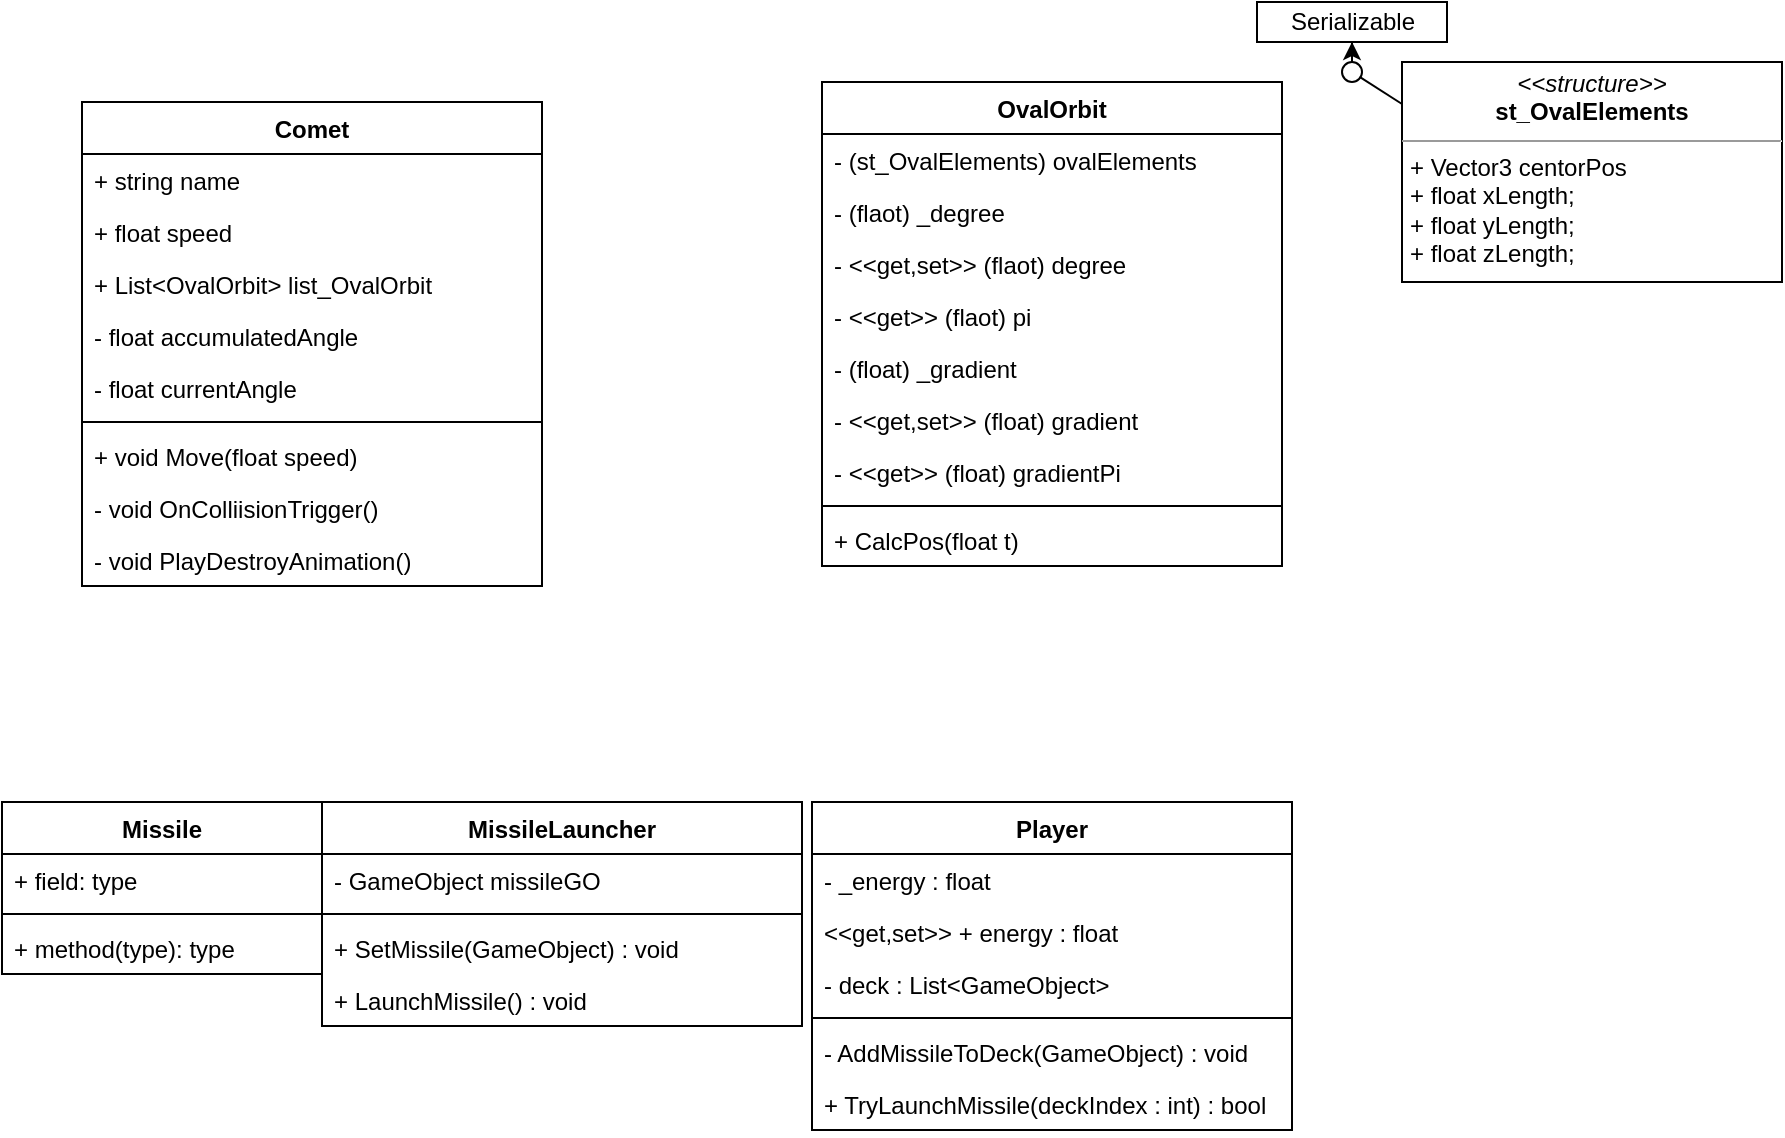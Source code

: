 <mxfile version="16.4.3" type="device"><diagram id="C5RBs43oDa-KdzZeNtuy" name="Page-1"><mxGraphModel dx="1422" dy="794" grid="1" gridSize="10" guides="1" tooltips="1" connect="1" arrows="1" fold="1" page="1" pageScale="1" pageWidth="827" pageHeight="1169" math="0" shadow="0"><root><mxCell id="WIyWlLk6GJQsqaUBKTNV-0"/><mxCell id="WIyWlLk6GJQsqaUBKTNV-1" parent="WIyWlLk6GJQsqaUBKTNV-0"/><mxCell id="9QEvVQNd_HI_VoJtaBdB-0" value="Comet" style="swimlane;fontStyle=1;align=center;verticalAlign=top;childLayout=stackLayout;horizontal=1;startSize=26;horizontalStack=0;resizeParent=1;resizeParentMax=0;resizeLast=0;collapsible=1;marginBottom=0;" parent="WIyWlLk6GJQsqaUBKTNV-1" vertex="1"><mxGeometry x="120" y="110" width="230" height="242" as="geometry"/></mxCell><mxCell id="9QEvVQNd_HI_VoJtaBdB-1" value="+ string name" style="text;strokeColor=none;fillColor=none;align=left;verticalAlign=top;spacingLeft=4;spacingRight=4;overflow=hidden;rotatable=0;points=[[0,0.5],[1,0.5]];portConstraint=eastwest;" parent="9QEvVQNd_HI_VoJtaBdB-0" vertex="1"><mxGeometry y="26" width="230" height="26" as="geometry"/></mxCell><mxCell id="9QEvVQNd_HI_VoJtaBdB-4" value="+ float speed" style="text;strokeColor=none;fillColor=none;align=left;verticalAlign=top;spacingLeft=4;spacingRight=4;overflow=hidden;rotatable=0;points=[[0,0.5],[1,0.5]];portConstraint=eastwest;" parent="9QEvVQNd_HI_VoJtaBdB-0" vertex="1"><mxGeometry y="52" width="230" height="26" as="geometry"/></mxCell><mxCell id="9QEvVQNd_HI_VoJtaBdB-5" value="+ List&lt;OvalOrbit&gt; list_OvalOrbit" style="text;strokeColor=none;fillColor=none;align=left;verticalAlign=top;spacingLeft=4;spacingRight=4;overflow=hidden;rotatable=0;points=[[0,0.5],[1,0.5]];portConstraint=eastwest;" parent="9QEvVQNd_HI_VoJtaBdB-0" vertex="1"><mxGeometry y="78" width="230" height="26" as="geometry"/></mxCell><mxCell id="9QEvVQNd_HI_VoJtaBdB-21" value="- float accumulatedAngle" style="text;strokeColor=none;fillColor=none;align=left;verticalAlign=top;spacingLeft=4;spacingRight=4;overflow=hidden;rotatable=0;points=[[0,0.5],[1,0.5]];portConstraint=eastwest;" parent="9QEvVQNd_HI_VoJtaBdB-0" vertex="1"><mxGeometry y="104" width="230" height="26" as="geometry"/></mxCell><mxCell id="9QEvVQNd_HI_VoJtaBdB-22" value="- float currentAngle" style="text;strokeColor=none;fillColor=none;align=left;verticalAlign=top;spacingLeft=4;spacingRight=4;overflow=hidden;rotatable=0;points=[[0,0.5],[1,0.5]];portConstraint=eastwest;" parent="9QEvVQNd_HI_VoJtaBdB-0" vertex="1"><mxGeometry y="130" width="230" height="26" as="geometry"/></mxCell><mxCell id="9QEvVQNd_HI_VoJtaBdB-2" value="" style="line;strokeWidth=1;fillColor=none;align=left;verticalAlign=middle;spacingTop=-1;spacingLeft=3;spacingRight=3;rotatable=0;labelPosition=right;points=[];portConstraint=eastwest;" parent="9QEvVQNd_HI_VoJtaBdB-0" vertex="1"><mxGeometry y="156" width="230" height="8" as="geometry"/></mxCell><mxCell id="9QEvVQNd_HI_VoJtaBdB-3" value="+ void Move(float speed)" style="text;strokeColor=none;fillColor=none;align=left;verticalAlign=top;spacingLeft=4;spacingRight=4;overflow=hidden;rotatable=0;points=[[0,0.5],[1,0.5]];portConstraint=eastwest;" parent="9QEvVQNd_HI_VoJtaBdB-0" vertex="1"><mxGeometry y="164" width="230" height="26" as="geometry"/></mxCell><mxCell id="9QEvVQNd_HI_VoJtaBdB-23" value="- void OnColliisionTrigger()" style="text;strokeColor=none;fillColor=none;align=left;verticalAlign=top;spacingLeft=4;spacingRight=4;overflow=hidden;rotatable=0;points=[[0,0.5],[1,0.5]];portConstraint=eastwest;" parent="9QEvVQNd_HI_VoJtaBdB-0" vertex="1"><mxGeometry y="190" width="230" height="26" as="geometry"/></mxCell><mxCell id="9QEvVQNd_HI_VoJtaBdB-24" value="- void PlayDestroyAnimation()" style="text;strokeColor=none;fillColor=none;align=left;verticalAlign=top;spacingLeft=4;spacingRight=4;overflow=hidden;rotatable=0;points=[[0,0.5],[1,0.5]];portConstraint=eastwest;" parent="9QEvVQNd_HI_VoJtaBdB-0" vertex="1"><mxGeometry y="216" width="230" height="26" as="geometry"/></mxCell><mxCell id="9QEvVQNd_HI_VoJtaBdB-6" value="OvalOrbit" style="swimlane;fontStyle=1;align=center;verticalAlign=top;childLayout=stackLayout;horizontal=1;startSize=26;horizontalStack=0;resizeParent=1;resizeParentMax=0;resizeLast=0;collapsible=1;marginBottom=0;" parent="WIyWlLk6GJQsqaUBKTNV-1" vertex="1"><mxGeometry x="490" y="100" width="230" height="242" as="geometry"/></mxCell><mxCell id="9QEvVQNd_HI_VoJtaBdB-20" value="- (st_OvalElements) ovalElements" style="text;strokeColor=none;fillColor=none;align=left;verticalAlign=top;spacingLeft=4;spacingRight=4;overflow=hidden;rotatable=0;points=[[0,0.5],[1,0.5]];portConstraint=eastwest;" parent="9QEvVQNd_HI_VoJtaBdB-6" vertex="1"><mxGeometry y="26" width="230" height="26" as="geometry"/></mxCell><mxCell id="9QEvVQNd_HI_VoJtaBdB-40" value="- (flaot) _degree" style="text;strokeColor=none;fillColor=none;align=left;verticalAlign=top;spacingLeft=4;spacingRight=4;overflow=hidden;rotatable=0;points=[[0,0.5],[1,0.5]];portConstraint=eastwest;" parent="9QEvVQNd_HI_VoJtaBdB-6" vertex="1"><mxGeometry y="52" width="230" height="26" as="geometry"/></mxCell><mxCell id="9QEvVQNd_HI_VoJtaBdB-42" value="- &lt;&lt;get,set&gt;&gt; (flaot) degree" style="text;strokeColor=none;fillColor=none;align=left;verticalAlign=top;spacingLeft=4;spacingRight=4;overflow=hidden;rotatable=0;points=[[0,0.5],[1,0.5]];portConstraint=eastwest;" parent="9QEvVQNd_HI_VoJtaBdB-6" vertex="1"><mxGeometry y="78" width="230" height="26" as="geometry"/></mxCell><mxCell id="9QEvVQNd_HI_VoJtaBdB-43" value="- &lt;&lt;get&gt;&gt; (flaot) pi" style="text;strokeColor=none;fillColor=none;align=left;verticalAlign=top;spacingLeft=4;spacingRight=4;overflow=hidden;rotatable=0;points=[[0,0.5],[1,0.5]];portConstraint=eastwest;" parent="9QEvVQNd_HI_VoJtaBdB-6" vertex="1"><mxGeometry y="104" width="230" height="26" as="geometry"/></mxCell><mxCell id="9QEvVQNd_HI_VoJtaBdB-44" value="- (float) _gradient" style="text;strokeColor=none;fillColor=none;align=left;verticalAlign=top;spacingLeft=4;spacingRight=4;overflow=hidden;rotatable=0;points=[[0,0.5],[1,0.5]];portConstraint=eastwest;" parent="9QEvVQNd_HI_VoJtaBdB-6" vertex="1"><mxGeometry y="130" width="230" height="26" as="geometry"/></mxCell><mxCell id="9QEvVQNd_HI_VoJtaBdB-45" value="- &lt;&lt;get,set&gt;&gt; (float) gradient" style="text;strokeColor=none;fillColor=none;align=left;verticalAlign=top;spacingLeft=4;spacingRight=4;overflow=hidden;rotatable=0;points=[[0,0.5],[1,0.5]];portConstraint=eastwest;" parent="9QEvVQNd_HI_VoJtaBdB-6" vertex="1"><mxGeometry y="156" width="230" height="26" as="geometry"/></mxCell><mxCell id="9QEvVQNd_HI_VoJtaBdB-55" value="- &lt;&lt;get&gt;&gt; (float) gradientPi" style="text;strokeColor=none;fillColor=none;align=left;verticalAlign=top;spacingLeft=4;spacingRight=4;overflow=hidden;rotatable=0;points=[[0,0.5],[1,0.5]];portConstraint=eastwest;" parent="9QEvVQNd_HI_VoJtaBdB-6" vertex="1"><mxGeometry y="182" width="230" height="26" as="geometry"/></mxCell><mxCell id="9QEvVQNd_HI_VoJtaBdB-10" value="" style="line;strokeWidth=1;fillColor=none;align=left;verticalAlign=middle;spacingTop=-1;spacingLeft=3;spacingRight=3;rotatable=0;labelPosition=right;points=[];portConstraint=eastwest;" parent="9QEvVQNd_HI_VoJtaBdB-6" vertex="1"><mxGeometry y="208" width="230" height="8" as="geometry"/></mxCell><mxCell id="9QEvVQNd_HI_VoJtaBdB-11" value="+ CalcPos(float t)" style="text;strokeColor=none;fillColor=none;align=left;verticalAlign=top;spacingLeft=4;spacingRight=4;overflow=hidden;rotatable=0;points=[[0,0.5],[1,0.5]];portConstraint=eastwest;" parent="9QEvVQNd_HI_VoJtaBdB-6" vertex="1"><mxGeometry y="216" width="230" height="26" as="geometry"/></mxCell><mxCell id="9QEvVQNd_HI_VoJtaBdB-39" value="&lt;p style=&quot;margin: 0px ; margin-top: 4px ; text-align: center&quot;&gt;&lt;i&gt;&amp;lt;&amp;lt;structure&amp;gt;&amp;gt;&lt;/i&gt;&lt;br&gt;&lt;b&gt;st_OvalElements&lt;/b&gt;&lt;/p&gt;&lt;hr size=&quot;1&quot;&gt;&lt;p style=&quot;margin: 0px ; margin-left: 4px&quot;&gt;+ Vector3 centorPos&lt;br&gt;+ float xLength;&lt;/p&gt;&lt;p style=&quot;margin: 0px ; margin-left: 4px&quot;&gt;+ float yLength;&lt;/p&gt;&lt;p style=&quot;margin: 0px ; margin-left: 4px&quot;&gt;+ float zLength;&lt;/p&gt;" style="verticalAlign=top;align=left;overflow=fill;fontSize=12;fontFamily=Helvetica;html=1;" parent="WIyWlLk6GJQsqaUBKTNV-1" vertex="1"><mxGeometry x="780" y="90" width="190" height="110" as="geometry"/></mxCell><mxCell id="9QEvVQNd_HI_VoJtaBdB-47" value="" style="rounded=0;orthogonalLoop=1;jettySize=auto;html=1;endArrow=none;endFill=0;sketch=0;sourcePerimeterSpacing=0;targetPerimeterSpacing=0;exitX=0;exitY=0.191;exitDx=0;exitDy=0;exitPerimeter=0;" parent="WIyWlLk6GJQsqaUBKTNV-1" source="9QEvVQNd_HI_VoJtaBdB-39" target="9QEvVQNd_HI_VoJtaBdB-49" edge="1"><mxGeometry relative="1" as="geometry"><mxPoint x="460" y="355" as="sourcePoint"/></mxGeometry></mxCell><mxCell id="9QEvVQNd_HI_VoJtaBdB-54" value="" style="edgeStyle=orthogonalEdgeStyle;rounded=0;orthogonalLoop=1;jettySize=auto;html=1;" parent="WIyWlLk6GJQsqaUBKTNV-1" source="9QEvVQNd_HI_VoJtaBdB-49" target="9QEvVQNd_HI_VoJtaBdB-53" edge="1"><mxGeometry relative="1" as="geometry"/></mxCell><mxCell id="9QEvVQNd_HI_VoJtaBdB-49" value="" style="ellipse;whiteSpace=wrap;html=1;align=center;aspect=fixed;resizable=0;points=[];outlineConnect=0;sketch=0;" parent="WIyWlLk6GJQsqaUBKTNV-1" vertex="1"><mxGeometry x="750" y="90" width="10" height="10" as="geometry"/></mxCell><mxCell id="9QEvVQNd_HI_VoJtaBdB-53" value="Serializable" style="whiteSpace=wrap;html=1;sketch=0;" parent="WIyWlLk6GJQsqaUBKTNV-1" vertex="1"><mxGeometry x="707.5" y="60" width="95" height="20" as="geometry"/></mxCell><mxCell id="MhqJaxnA0Nfo5rr53ias-0" value="Missile" style="swimlane;fontStyle=1;align=center;verticalAlign=top;childLayout=stackLayout;horizontal=1;startSize=26;horizontalStack=0;resizeParent=1;resizeParentMax=0;resizeLast=0;collapsible=1;marginBottom=0;" vertex="1" parent="WIyWlLk6GJQsqaUBKTNV-1"><mxGeometry x="80" y="460" width="160" height="86" as="geometry"/></mxCell><mxCell id="MhqJaxnA0Nfo5rr53ias-1" value="+ field: type" style="text;strokeColor=none;fillColor=none;align=left;verticalAlign=top;spacingLeft=4;spacingRight=4;overflow=hidden;rotatable=0;points=[[0,0.5],[1,0.5]];portConstraint=eastwest;" vertex="1" parent="MhqJaxnA0Nfo5rr53ias-0"><mxGeometry y="26" width="160" height="26" as="geometry"/></mxCell><mxCell id="MhqJaxnA0Nfo5rr53ias-2" value="" style="line;strokeWidth=1;fillColor=none;align=left;verticalAlign=middle;spacingTop=-1;spacingLeft=3;spacingRight=3;rotatable=0;labelPosition=right;points=[];portConstraint=eastwest;" vertex="1" parent="MhqJaxnA0Nfo5rr53ias-0"><mxGeometry y="52" width="160" height="8" as="geometry"/></mxCell><mxCell id="MhqJaxnA0Nfo5rr53ias-3" value="+ method(type): type" style="text;strokeColor=none;fillColor=none;align=left;verticalAlign=top;spacingLeft=4;spacingRight=4;overflow=hidden;rotatable=0;points=[[0,0.5],[1,0.5]];portConstraint=eastwest;" vertex="1" parent="MhqJaxnA0Nfo5rr53ias-0"><mxGeometry y="60" width="160" height="26" as="geometry"/></mxCell><mxCell id="MhqJaxnA0Nfo5rr53ias-4" value="MissileLauncher" style="swimlane;fontStyle=1;align=center;verticalAlign=top;childLayout=stackLayout;horizontal=1;startSize=26;horizontalStack=0;resizeParent=1;resizeParentMax=0;resizeLast=0;collapsible=1;marginBottom=0;" vertex="1" parent="WIyWlLk6GJQsqaUBKTNV-1"><mxGeometry x="240" y="460" width="240" height="112" as="geometry"/></mxCell><mxCell id="MhqJaxnA0Nfo5rr53ias-5" value="- GameObject missileGO" style="text;strokeColor=none;fillColor=none;align=left;verticalAlign=top;spacingLeft=4;spacingRight=4;overflow=hidden;rotatable=0;points=[[0,0.5],[1,0.5]];portConstraint=eastwest;" vertex="1" parent="MhqJaxnA0Nfo5rr53ias-4"><mxGeometry y="26" width="240" height="26" as="geometry"/></mxCell><mxCell id="MhqJaxnA0Nfo5rr53ias-6" value="" style="line;strokeWidth=1;fillColor=none;align=left;verticalAlign=middle;spacingTop=-1;spacingLeft=3;spacingRight=3;rotatable=0;labelPosition=right;points=[];portConstraint=eastwest;" vertex="1" parent="MhqJaxnA0Nfo5rr53ias-4"><mxGeometry y="52" width="240" height="8" as="geometry"/></mxCell><mxCell id="MhqJaxnA0Nfo5rr53ias-7" value="+ SetMissile(GameObject) : void" style="text;strokeColor=none;fillColor=none;align=left;verticalAlign=top;spacingLeft=4;spacingRight=4;overflow=hidden;rotatable=0;points=[[0,0.5],[1,0.5]];portConstraint=eastwest;" vertex="1" parent="MhqJaxnA0Nfo5rr53ias-4"><mxGeometry y="60" width="240" height="26" as="geometry"/></mxCell><mxCell id="MhqJaxnA0Nfo5rr53ias-8" value="+ LaunchMissile() : void" style="text;strokeColor=none;fillColor=none;align=left;verticalAlign=top;spacingLeft=4;spacingRight=4;overflow=hidden;rotatable=0;points=[[0,0.5],[1,0.5]];portConstraint=eastwest;" vertex="1" parent="MhqJaxnA0Nfo5rr53ias-4"><mxGeometry y="86" width="240" height="26" as="geometry"/></mxCell><mxCell id="MhqJaxnA0Nfo5rr53ias-9" value="Player" style="swimlane;fontStyle=1;align=center;verticalAlign=top;childLayout=stackLayout;horizontal=1;startSize=26;horizontalStack=0;resizeParent=1;resizeParentMax=0;resizeLast=0;collapsible=1;marginBottom=0;" vertex="1" parent="WIyWlLk6GJQsqaUBKTNV-1"><mxGeometry x="485" y="460" width="240" height="164" as="geometry"/></mxCell><mxCell id="MhqJaxnA0Nfo5rr53ias-14" value="- _energy : float" style="text;strokeColor=none;fillColor=none;align=left;verticalAlign=top;spacingLeft=4;spacingRight=4;overflow=hidden;rotatable=0;points=[[0,0.5],[1,0.5]];portConstraint=eastwest;" vertex="1" parent="MhqJaxnA0Nfo5rr53ias-9"><mxGeometry y="26" width="240" height="26" as="geometry"/></mxCell><mxCell id="MhqJaxnA0Nfo5rr53ias-15" value="&lt;&lt;get,set&gt;&gt; + energy : float" style="text;strokeColor=none;fillColor=none;align=left;verticalAlign=top;spacingLeft=4;spacingRight=4;overflow=hidden;rotatable=0;points=[[0,0.5],[1,0.5]];portConstraint=eastwest;" vertex="1" parent="MhqJaxnA0Nfo5rr53ias-9"><mxGeometry y="52" width="240" height="26" as="geometry"/></mxCell><mxCell id="MhqJaxnA0Nfo5rr53ias-10" value="- deck : List&lt;GameObject&gt;" style="text;strokeColor=none;fillColor=none;align=left;verticalAlign=top;spacingLeft=4;spacingRight=4;overflow=hidden;rotatable=0;points=[[0,0.5],[1,0.5]];portConstraint=eastwest;" vertex="1" parent="MhqJaxnA0Nfo5rr53ias-9"><mxGeometry y="78" width="240" height="26" as="geometry"/></mxCell><mxCell id="MhqJaxnA0Nfo5rr53ias-11" value="" style="line;strokeWidth=1;fillColor=none;align=left;verticalAlign=middle;spacingTop=-1;spacingLeft=3;spacingRight=3;rotatable=0;labelPosition=right;points=[];portConstraint=eastwest;" vertex="1" parent="MhqJaxnA0Nfo5rr53ias-9"><mxGeometry y="104" width="240" height="8" as="geometry"/></mxCell><mxCell id="MhqJaxnA0Nfo5rr53ias-12" value="- AddMissileToDeck(GameObject) : void" style="text;strokeColor=none;fillColor=none;align=left;verticalAlign=top;spacingLeft=4;spacingRight=4;overflow=hidden;rotatable=0;points=[[0,0.5],[1,0.5]];portConstraint=eastwest;" vertex="1" parent="MhqJaxnA0Nfo5rr53ias-9"><mxGeometry y="112" width="240" height="26" as="geometry"/></mxCell><mxCell id="MhqJaxnA0Nfo5rr53ias-16" value="+ TryLaunchMissile(deckIndex : int) : bool" style="text;strokeColor=none;fillColor=none;align=left;verticalAlign=top;spacingLeft=4;spacingRight=4;overflow=hidden;rotatable=0;points=[[0,0.5],[1,0.5]];portConstraint=eastwest;" vertex="1" parent="MhqJaxnA0Nfo5rr53ias-9"><mxGeometry y="138" width="240" height="26" as="geometry"/></mxCell></root></mxGraphModel></diagram></mxfile>